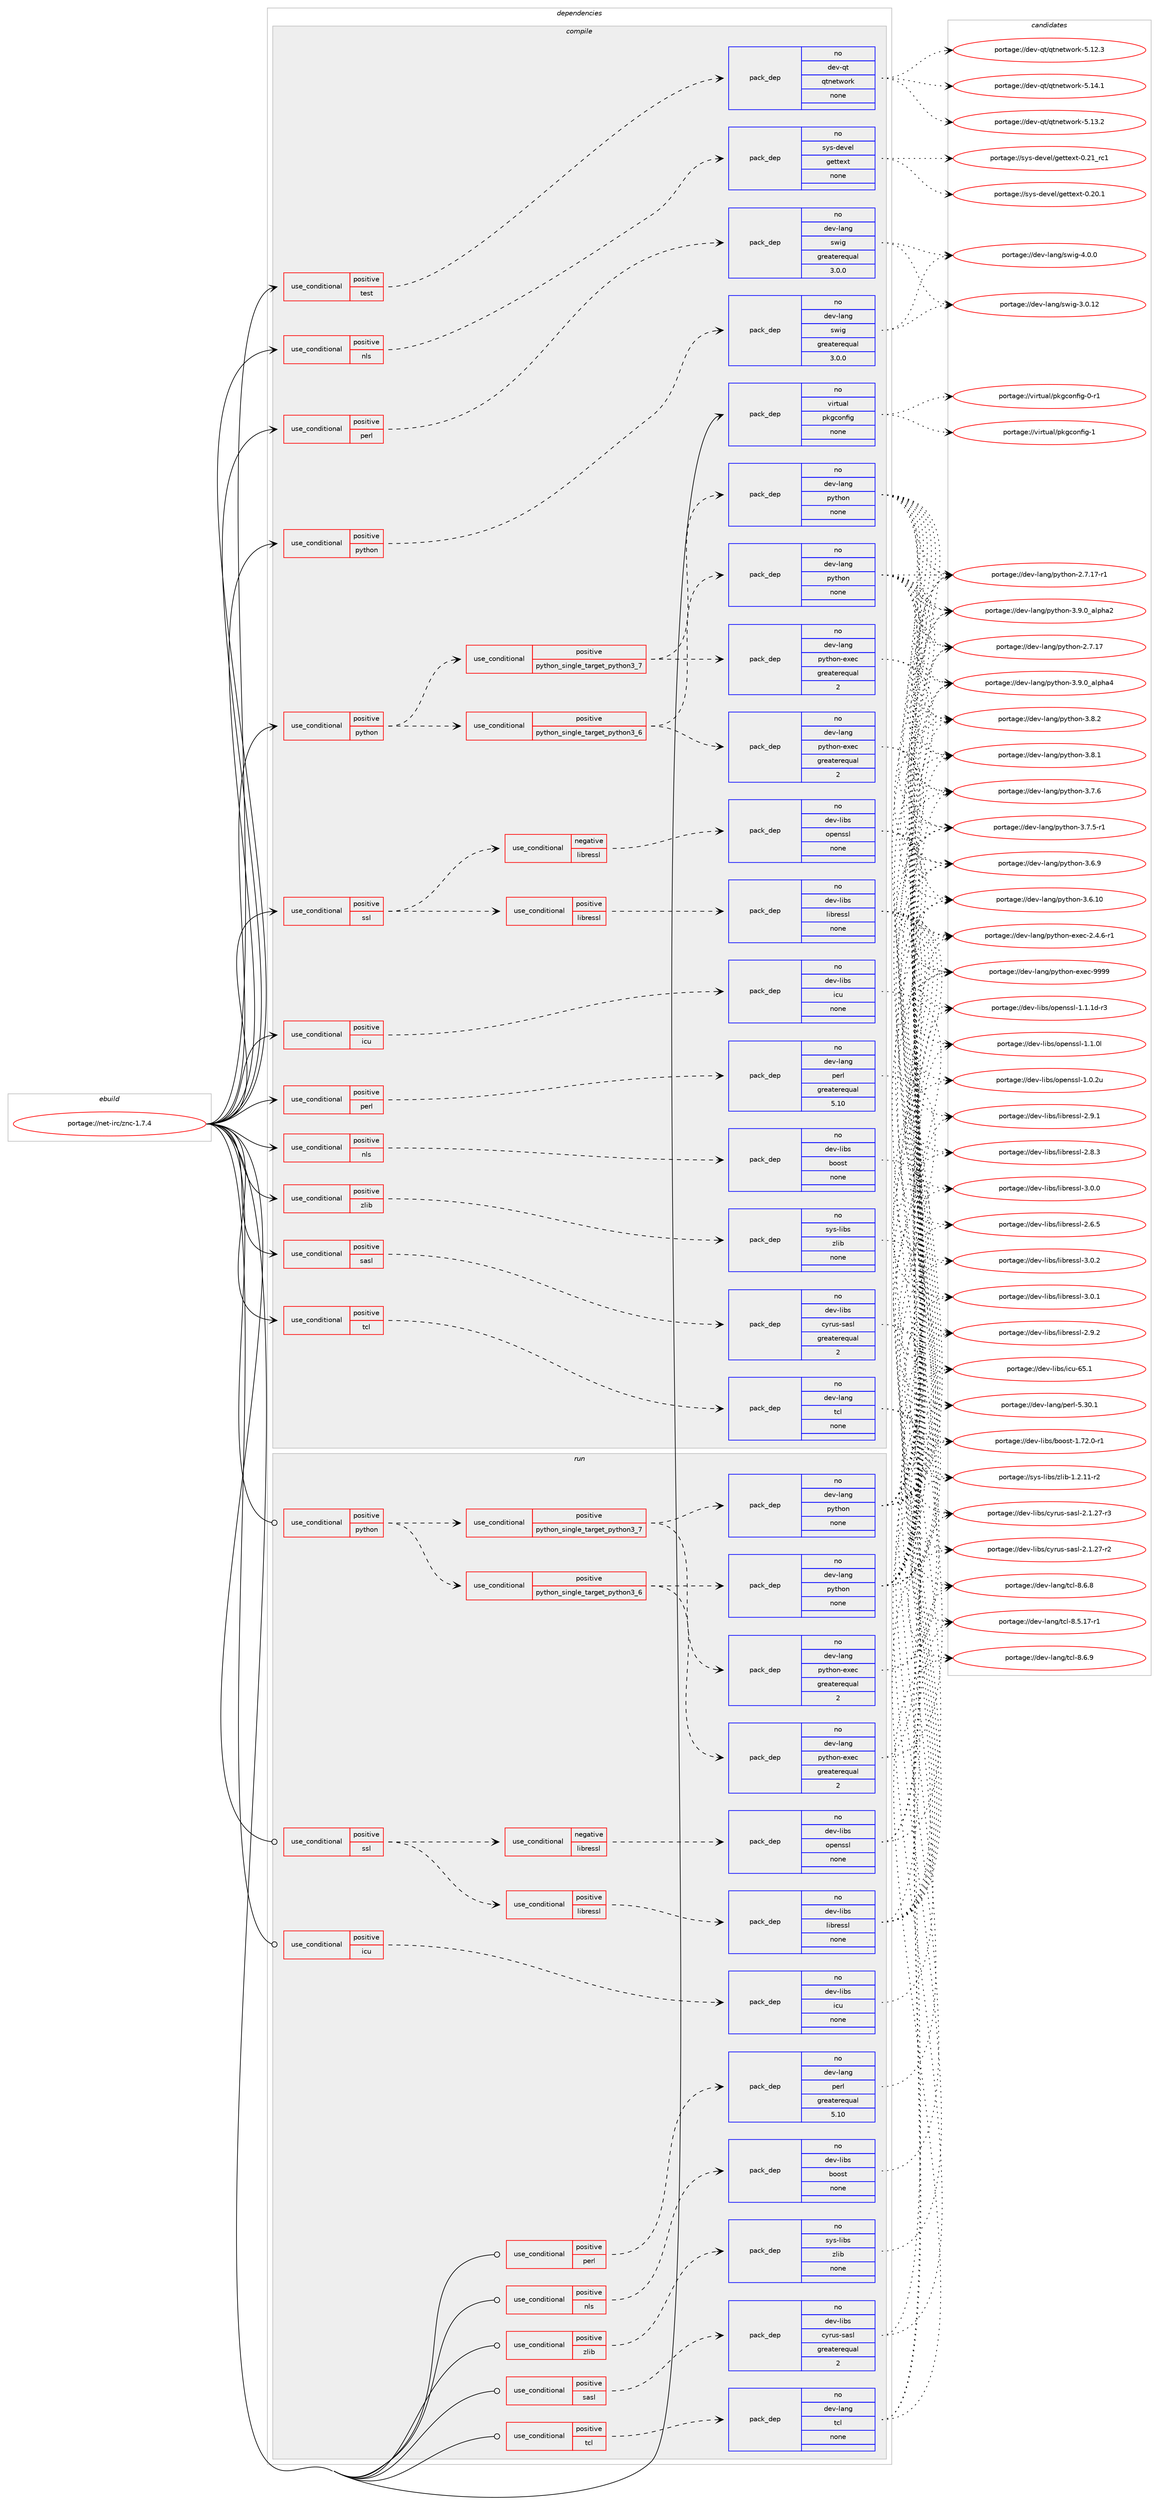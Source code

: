 digraph prolog {

# *************
# Graph options
# *************

newrank=true;
concentrate=true;
compound=true;
graph [rankdir=LR,fontname=Helvetica,fontsize=10,ranksep=1.5];#, ranksep=2.5, nodesep=0.2];
edge  [arrowhead=vee];
node  [fontname=Helvetica,fontsize=10];

# **********
# The ebuild
# **********

subgraph cluster_leftcol {
color=gray;
rank=same;
label=<<i>ebuild</i>>;
id [label="portage://net-irc/znc-1.7.4", color=red, width=4, href="../net-irc/znc-1.7.4.svg"];
}

# ****************
# The dependencies
# ****************

subgraph cluster_midcol {
color=gray;
label=<<i>dependencies</i>>;
subgraph cluster_compile {
fillcolor="#eeeeee";
style=filled;
label=<<i>compile</i>>;
subgraph cond19861 {
dependency90141 [label=<<TABLE BORDER="0" CELLBORDER="1" CELLSPACING="0" CELLPADDING="4"><TR><TD ROWSPAN="3" CELLPADDING="10">use_conditional</TD></TR><TR><TD>positive</TD></TR><TR><TD>icu</TD></TR></TABLE>>, shape=none, color=red];
subgraph pack68601 {
dependency90142 [label=<<TABLE BORDER="0" CELLBORDER="1" CELLSPACING="0" CELLPADDING="4" WIDTH="220"><TR><TD ROWSPAN="6" CELLPADDING="30">pack_dep</TD></TR><TR><TD WIDTH="110">no</TD></TR><TR><TD>dev-libs</TD></TR><TR><TD>icu</TD></TR><TR><TD>none</TD></TR><TR><TD></TD></TR></TABLE>>, shape=none, color=blue];
}
dependency90141:e -> dependency90142:w [weight=20,style="dashed",arrowhead="vee"];
}
id:e -> dependency90141:w [weight=20,style="solid",arrowhead="vee"];
subgraph cond19862 {
dependency90143 [label=<<TABLE BORDER="0" CELLBORDER="1" CELLSPACING="0" CELLPADDING="4"><TR><TD ROWSPAN="3" CELLPADDING="10">use_conditional</TD></TR><TR><TD>positive</TD></TR><TR><TD>nls</TD></TR></TABLE>>, shape=none, color=red];
subgraph pack68602 {
dependency90144 [label=<<TABLE BORDER="0" CELLBORDER="1" CELLSPACING="0" CELLPADDING="4" WIDTH="220"><TR><TD ROWSPAN="6" CELLPADDING="30">pack_dep</TD></TR><TR><TD WIDTH="110">no</TD></TR><TR><TD>dev-libs</TD></TR><TR><TD>boost</TD></TR><TR><TD>none</TD></TR><TR><TD></TD></TR></TABLE>>, shape=none, color=blue];
}
dependency90143:e -> dependency90144:w [weight=20,style="dashed",arrowhead="vee"];
}
id:e -> dependency90143:w [weight=20,style="solid",arrowhead="vee"];
subgraph cond19863 {
dependency90145 [label=<<TABLE BORDER="0" CELLBORDER="1" CELLSPACING="0" CELLPADDING="4"><TR><TD ROWSPAN="3" CELLPADDING="10">use_conditional</TD></TR><TR><TD>positive</TD></TR><TR><TD>nls</TD></TR></TABLE>>, shape=none, color=red];
subgraph pack68603 {
dependency90146 [label=<<TABLE BORDER="0" CELLBORDER="1" CELLSPACING="0" CELLPADDING="4" WIDTH="220"><TR><TD ROWSPAN="6" CELLPADDING="30">pack_dep</TD></TR><TR><TD WIDTH="110">no</TD></TR><TR><TD>sys-devel</TD></TR><TR><TD>gettext</TD></TR><TR><TD>none</TD></TR><TR><TD></TD></TR></TABLE>>, shape=none, color=blue];
}
dependency90145:e -> dependency90146:w [weight=20,style="dashed",arrowhead="vee"];
}
id:e -> dependency90145:w [weight=20,style="solid",arrowhead="vee"];
subgraph cond19864 {
dependency90147 [label=<<TABLE BORDER="0" CELLBORDER="1" CELLSPACING="0" CELLPADDING="4"><TR><TD ROWSPAN="3" CELLPADDING="10">use_conditional</TD></TR><TR><TD>positive</TD></TR><TR><TD>perl</TD></TR></TABLE>>, shape=none, color=red];
subgraph pack68604 {
dependency90148 [label=<<TABLE BORDER="0" CELLBORDER="1" CELLSPACING="0" CELLPADDING="4" WIDTH="220"><TR><TD ROWSPAN="6" CELLPADDING="30">pack_dep</TD></TR><TR><TD WIDTH="110">no</TD></TR><TR><TD>dev-lang</TD></TR><TR><TD>perl</TD></TR><TR><TD>greaterequal</TD></TR><TR><TD>5.10</TD></TR></TABLE>>, shape=none, color=blue];
}
dependency90147:e -> dependency90148:w [weight=20,style="dashed",arrowhead="vee"];
}
id:e -> dependency90147:w [weight=20,style="solid",arrowhead="vee"];
subgraph cond19865 {
dependency90149 [label=<<TABLE BORDER="0" CELLBORDER="1" CELLSPACING="0" CELLPADDING="4"><TR><TD ROWSPAN="3" CELLPADDING="10">use_conditional</TD></TR><TR><TD>positive</TD></TR><TR><TD>perl</TD></TR></TABLE>>, shape=none, color=red];
subgraph pack68605 {
dependency90150 [label=<<TABLE BORDER="0" CELLBORDER="1" CELLSPACING="0" CELLPADDING="4" WIDTH="220"><TR><TD ROWSPAN="6" CELLPADDING="30">pack_dep</TD></TR><TR><TD WIDTH="110">no</TD></TR><TR><TD>dev-lang</TD></TR><TR><TD>swig</TD></TR><TR><TD>greaterequal</TD></TR><TR><TD>3.0.0</TD></TR></TABLE>>, shape=none, color=blue];
}
dependency90149:e -> dependency90150:w [weight=20,style="dashed",arrowhead="vee"];
}
id:e -> dependency90149:w [weight=20,style="solid",arrowhead="vee"];
subgraph cond19866 {
dependency90151 [label=<<TABLE BORDER="0" CELLBORDER="1" CELLSPACING="0" CELLPADDING="4"><TR><TD ROWSPAN="3" CELLPADDING="10">use_conditional</TD></TR><TR><TD>positive</TD></TR><TR><TD>python</TD></TR></TABLE>>, shape=none, color=red];
subgraph cond19867 {
dependency90152 [label=<<TABLE BORDER="0" CELLBORDER="1" CELLSPACING="0" CELLPADDING="4"><TR><TD ROWSPAN="3" CELLPADDING="10">use_conditional</TD></TR><TR><TD>positive</TD></TR><TR><TD>python_single_target_python3_6</TD></TR></TABLE>>, shape=none, color=red];
subgraph pack68606 {
dependency90153 [label=<<TABLE BORDER="0" CELLBORDER="1" CELLSPACING="0" CELLPADDING="4" WIDTH="220"><TR><TD ROWSPAN="6" CELLPADDING="30">pack_dep</TD></TR><TR><TD WIDTH="110">no</TD></TR><TR><TD>dev-lang</TD></TR><TR><TD>python</TD></TR><TR><TD>none</TD></TR><TR><TD></TD></TR></TABLE>>, shape=none, color=blue];
}
dependency90152:e -> dependency90153:w [weight=20,style="dashed",arrowhead="vee"];
subgraph pack68607 {
dependency90154 [label=<<TABLE BORDER="0" CELLBORDER="1" CELLSPACING="0" CELLPADDING="4" WIDTH="220"><TR><TD ROWSPAN="6" CELLPADDING="30">pack_dep</TD></TR><TR><TD WIDTH="110">no</TD></TR><TR><TD>dev-lang</TD></TR><TR><TD>python-exec</TD></TR><TR><TD>greaterequal</TD></TR><TR><TD>2</TD></TR></TABLE>>, shape=none, color=blue];
}
dependency90152:e -> dependency90154:w [weight=20,style="dashed",arrowhead="vee"];
}
dependency90151:e -> dependency90152:w [weight=20,style="dashed",arrowhead="vee"];
subgraph cond19868 {
dependency90155 [label=<<TABLE BORDER="0" CELLBORDER="1" CELLSPACING="0" CELLPADDING="4"><TR><TD ROWSPAN="3" CELLPADDING="10">use_conditional</TD></TR><TR><TD>positive</TD></TR><TR><TD>python_single_target_python3_7</TD></TR></TABLE>>, shape=none, color=red];
subgraph pack68608 {
dependency90156 [label=<<TABLE BORDER="0" CELLBORDER="1" CELLSPACING="0" CELLPADDING="4" WIDTH="220"><TR><TD ROWSPAN="6" CELLPADDING="30">pack_dep</TD></TR><TR><TD WIDTH="110">no</TD></TR><TR><TD>dev-lang</TD></TR><TR><TD>python</TD></TR><TR><TD>none</TD></TR><TR><TD></TD></TR></TABLE>>, shape=none, color=blue];
}
dependency90155:e -> dependency90156:w [weight=20,style="dashed",arrowhead="vee"];
subgraph pack68609 {
dependency90157 [label=<<TABLE BORDER="0" CELLBORDER="1" CELLSPACING="0" CELLPADDING="4" WIDTH="220"><TR><TD ROWSPAN="6" CELLPADDING="30">pack_dep</TD></TR><TR><TD WIDTH="110">no</TD></TR><TR><TD>dev-lang</TD></TR><TR><TD>python-exec</TD></TR><TR><TD>greaterequal</TD></TR><TR><TD>2</TD></TR></TABLE>>, shape=none, color=blue];
}
dependency90155:e -> dependency90157:w [weight=20,style="dashed",arrowhead="vee"];
}
dependency90151:e -> dependency90155:w [weight=20,style="dashed",arrowhead="vee"];
}
id:e -> dependency90151:w [weight=20,style="solid",arrowhead="vee"];
subgraph cond19869 {
dependency90158 [label=<<TABLE BORDER="0" CELLBORDER="1" CELLSPACING="0" CELLPADDING="4"><TR><TD ROWSPAN="3" CELLPADDING="10">use_conditional</TD></TR><TR><TD>positive</TD></TR><TR><TD>python</TD></TR></TABLE>>, shape=none, color=red];
subgraph pack68610 {
dependency90159 [label=<<TABLE BORDER="0" CELLBORDER="1" CELLSPACING="0" CELLPADDING="4" WIDTH="220"><TR><TD ROWSPAN="6" CELLPADDING="30">pack_dep</TD></TR><TR><TD WIDTH="110">no</TD></TR><TR><TD>dev-lang</TD></TR><TR><TD>swig</TD></TR><TR><TD>greaterequal</TD></TR><TR><TD>3.0.0</TD></TR></TABLE>>, shape=none, color=blue];
}
dependency90158:e -> dependency90159:w [weight=20,style="dashed",arrowhead="vee"];
}
id:e -> dependency90158:w [weight=20,style="solid",arrowhead="vee"];
subgraph cond19870 {
dependency90160 [label=<<TABLE BORDER="0" CELLBORDER="1" CELLSPACING="0" CELLPADDING="4"><TR><TD ROWSPAN="3" CELLPADDING="10">use_conditional</TD></TR><TR><TD>positive</TD></TR><TR><TD>sasl</TD></TR></TABLE>>, shape=none, color=red];
subgraph pack68611 {
dependency90161 [label=<<TABLE BORDER="0" CELLBORDER="1" CELLSPACING="0" CELLPADDING="4" WIDTH="220"><TR><TD ROWSPAN="6" CELLPADDING="30">pack_dep</TD></TR><TR><TD WIDTH="110">no</TD></TR><TR><TD>dev-libs</TD></TR><TR><TD>cyrus-sasl</TD></TR><TR><TD>greaterequal</TD></TR><TR><TD>2</TD></TR></TABLE>>, shape=none, color=blue];
}
dependency90160:e -> dependency90161:w [weight=20,style="dashed",arrowhead="vee"];
}
id:e -> dependency90160:w [weight=20,style="solid",arrowhead="vee"];
subgraph cond19871 {
dependency90162 [label=<<TABLE BORDER="0" CELLBORDER="1" CELLSPACING="0" CELLPADDING="4"><TR><TD ROWSPAN="3" CELLPADDING="10">use_conditional</TD></TR><TR><TD>positive</TD></TR><TR><TD>ssl</TD></TR></TABLE>>, shape=none, color=red];
subgraph cond19872 {
dependency90163 [label=<<TABLE BORDER="0" CELLBORDER="1" CELLSPACING="0" CELLPADDING="4"><TR><TD ROWSPAN="3" CELLPADDING="10">use_conditional</TD></TR><TR><TD>negative</TD></TR><TR><TD>libressl</TD></TR></TABLE>>, shape=none, color=red];
subgraph pack68612 {
dependency90164 [label=<<TABLE BORDER="0" CELLBORDER="1" CELLSPACING="0" CELLPADDING="4" WIDTH="220"><TR><TD ROWSPAN="6" CELLPADDING="30">pack_dep</TD></TR><TR><TD WIDTH="110">no</TD></TR><TR><TD>dev-libs</TD></TR><TR><TD>openssl</TD></TR><TR><TD>none</TD></TR><TR><TD></TD></TR></TABLE>>, shape=none, color=blue];
}
dependency90163:e -> dependency90164:w [weight=20,style="dashed",arrowhead="vee"];
}
dependency90162:e -> dependency90163:w [weight=20,style="dashed",arrowhead="vee"];
subgraph cond19873 {
dependency90165 [label=<<TABLE BORDER="0" CELLBORDER="1" CELLSPACING="0" CELLPADDING="4"><TR><TD ROWSPAN="3" CELLPADDING="10">use_conditional</TD></TR><TR><TD>positive</TD></TR><TR><TD>libressl</TD></TR></TABLE>>, shape=none, color=red];
subgraph pack68613 {
dependency90166 [label=<<TABLE BORDER="0" CELLBORDER="1" CELLSPACING="0" CELLPADDING="4" WIDTH="220"><TR><TD ROWSPAN="6" CELLPADDING="30">pack_dep</TD></TR><TR><TD WIDTH="110">no</TD></TR><TR><TD>dev-libs</TD></TR><TR><TD>libressl</TD></TR><TR><TD>none</TD></TR><TR><TD></TD></TR></TABLE>>, shape=none, color=blue];
}
dependency90165:e -> dependency90166:w [weight=20,style="dashed",arrowhead="vee"];
}
dependency90162:e -> dependency90165:w [weight=20,style="dashed",arrowhead="vee"];
}
id:e -> dependency90162:w [weight=20,style="solid",arrowhead="vee"];
subgraph cond19874 {
dependency90167 [label=<<TABLE BORDER="0" CELLBORDER="1" CELLSPACING="0" CELLPADDING="4"><TR><TD ROWSPAN="3" CELLPADDING="10">use_conditional</TD></TR><TR><TD>positive</TD></TR><TR><TD>tcl</TD></TR></TABLE>>, shape=none, color=red];
subgraph pack68614 {
dependency90168 [label=<<TABLE BORDER="0" CELLBORDER="1" CELLSPACING="0" CELLPADDING="4" WIDTH="220"><TR><TD ROWSPAN="6" CELLPADDING="30">pack_dep</TD></TR><TR><TD WIDTH="110">no</TD></TR><TR><TD>dev-lang</TD></TR><TR><TD>tcl</TD></TR><TR><TD>none</TD></TR><TR><TD></TD></TR></TABLE>>, shape=none, color=blue];
}
dependency90167:e -> dependency90168:w [weight=20,style="dashed",arrowhead="vee"];
}
id:e -> dependency90167:w [weight=20,style="solid",arrowhead="vee"];
subgraph cond19875 {
dependency90169 [label=<<TABLE BORDER="0" CELLBORDER="1" CELLSPACING="0" CELLPADDING="4"><TR><TD ROWSPAN="3" CELLPADDING="10">use_conditional</TD></TR><TR><TD>positive</TD></TR><TR><TD>test</TD></TR></TABLE>>, shape=none, color=red];
subgraph pack68615 {
dependency90170 [label=<<TABLE BORDER="0" CELLBORDER="1" CELLSPACING="0" CELLPADDING="4" WIDTH="220"><TR><TD ROWSPAN="6" CELLPADDING="30">pack_dep</TD></TR><TR><TD WIDTH="110">no</TD></TR><TR><TD>dev-qt</TD></TR><TR><TD>qtnetwork</TD></TR><TR><TD>none</TD></TR><TR><TD></TD></TR></TABLE>>, shape=none, color=blue];
}
dependency90169:e -> dependency90170:w [weight=20,style="dashed",arrowhead="vee"];
}
id:e -> dependency90169:w [weight=20,style="solid",arrowhead="vee"];
subgraph cond19876 {
dependency90171 [label=<<TABLE BORDER="0" CELLBORDER="1" CELLSPACING="0" CELLPADDING="4"><TR><TD ROWSPAN="3" CELLPADDING="10">use_conditional</TD></TR><TR><TD>positive</TD></TR><TR><TD>zlib</TD></TR></TABLE>>, shape=none, color=red];
subgraph pack68616 {
dependency90172 [label=<<TABLE BORDER="0" CELLBORDER="1" CELLSPACING="0" CELLPADDING="4" WIDTH="220"><TR><TD ROWSPAN="6" CELLPADDING="30">pack_dep</TD></TR><TR><TD WIDTH="110">no</TD></TR><TR><TD>sys-libs</TD></TR><TR><TD>zlib</TD></TR><TR><TD>none</TD></TR><TR><TD></TD></TR></TABLE>>, shape=none, color=blue];
}
dependency90171:e -> dependency90172:w [weight=20,style="dashed",arrowhead="vee"];
}
id:e -> dependency90171:w [weight=20,style="solid",arrowhead="vee"];
subgraph pack68617 {
dependency90173 [label=<<TABLE BORDER="0" CELLBORDER="1" CELLSPACING="0" CELLPADDING="4" WIDTH="220"><TR><TD ROWSPAN="6" CELLPADDING="30">pack_dep</TD></TR><TR><TD WIDTH="110">no</TD></TR><TR><TD>virtual</TD></TR><TR><TD>pkgconfig</TD></TR><TR><TD>none</TD></TR><TR><TD></TD></TR></TABLE>>, shape=none, color=blue];
}
id:e -> dependency90173:w [weight=20,style="solid",arrowhead="vee"];
}
subgraph cluster_compileandrun {
fillcolor="#eeeeee";
style=filled;
label=<<i>compile and run</i>>;
}
subgraph cluster_run {
fillcolor="#eeeeee";
style=filled;
label=<<i>run</i>>;
subgraph cond19877 {
dependency90174 [label=<<TABLE BORDER="0" CELLBORDER="1" CELLSPACING="0" CELLPADDING="4"><TR><TD ROWSPAN="3" CELLPADDING="10">use_conditional</TD></TR><TR><TD>positive</TD></TR><TR><TD>icu</TD></TR></TABLE>>, shape=none, color=red];
subgraph pack68618 {
dependency90175 [label=<<TABLE BORDER="0" CELLBORDER="1" CELLSPACING="0" CELLPADDING="4" WIDTH="220"><TR><TD ROWSPAN="6" CELLPADDING="30">pack_dep</TD></TR><TR><TD WIDTH="110">no</TD></TR><TR><TD>dev-libs</TD></TR><TR><TD>icu</TD></TR><TR><TD>none</TD></TR><TR><TD></TD></TR></TABLE>>, shape=none, color=blue];
}
dependency90174:e -> dependency90175:w [weight=20,style="dashed",arrowhead="vee"];
}
id:e -> dependency90174:w [weight=20,style="solid",arrowhead="odot"];
subgraph cond19878 {
dependency90176 [label=<<TABLE BORDER="0" CELLBORDER="1" CELLSPACING="0" CELLPADDING="4"><TR><TD ROWSPAN="3" CELLPADDING="10">use_conditional</TD></TR><TR><TD>positive</TD></TR><TR><TD>nls</TD></TR></TABLE>>, shape=none, color=red];
subgraph pack68619 {
dependency90177 [label=<<TABLE BORDER="0" CELLBORDER="1" CELLSPACING="0" CELLPADDING="4" WIDTH="220"><TR><TD ROWSPAN="6" CELLPADDING="30">pack_dep</TD></TR><TR><TD WIDTH="110">no</TD></TR><TR><TD>dev-libs</TD></TR><TR><TD>boost</TD></TR><TR><TD>none</TD></TR><TR><TD></TD></TR></TABLE>>, shape=none, color=blue];
}
dependency90176:e -> dependency90177:w [weight=20,style="dashed",arrowhead="vee"];
}
id:e -> dependency90176:w [weight=20,style="solid",arrowhead="odot"];
subgraph cond19879 {
dependency90178 [label=<<TABLE BORDER="0" CELLBORDER="1" CELLSPACING="0" CELLPADDING="4"><TR><TD ROWSPAN="3" CELLPADDING="10">use_conditional</TD></TR><TR><TD>positive</TD></TR><TR><TD>perl</TD></TR></TABLE>>, shape=none, color=red];
subgraph pack68620 {
dependency90179 [label=<<TABLE BORDER="0" CELLBORDER="1" CELLSPACING="0" CELLPADDING="4" WIDTH="220"><TR><TD ROWSPAN="6" CELLPADDING="30">pack_dep</TD></TR><TR><TD WIDTH="110">no</TD></TR><TR><TD>dev-lang</TD></TR><TR><TD>perl</TD></TR><TR><TD>greaterequal</TD></TR><TR><TD>5.10</TD></TR></TABLE>>, shape=none, color=blue];
}
dependency90178:e -> dependency90179:w [weight=20,style="dashed",arrowhead="vee"];
}
id:e -> dependency90178:w [weight=20,style="solid",arrowhead="odot"];
subgraph cond19880 {
dependency90180 [label=<<TABLE BORDER="0" CELLBORDER="1" CELLSPACING="0" CELLPADDING="4"><TR><TD ROWSPAN="3" CELLPADDING="10">use_conditional</TD></TR><TR><TD>positive</TD></TR><TR><TD>python</TD></TR></TABLE>>, shape=none, color=red];
subgraph cond19881 {
dependency90181 [label=<<TABLE BORDER="0" CELLBORDER="1" CELLSPACING="0" CELLPADDING="4"><TR><TD ROWSPAN="3" CELLPADDING="10">use_conditional</TD></TR><TR><TD>positive</TD></TR><TR><TD>python_single_target_python3_6</TD></TR></TABLE>>, shape=none, color=red];
subgraph pack68621 {
dependency90182 [label=<<TABLE BORDER="0" CELLBORDER="1" CELLSPACING="0" CELLPADDING="4" WIDTH="220"><TR><TD ROWSPAN="6" CELLPADDING="30">pack_dep</TD></TR><TR><TD WIDTH="110">no</TD></TR><TR><TD>dev-lang</TD></TR><TR><TD>python</TD></TR><TR><TD>none</TD></TR><TR><TD></TD></TR></TABLE>>, shape=none, color=blue];
}
dependency90181:e -> dependency90182:w [weight=20,style="dashed",arrowhead="vee"];
subgraph pack68622 {
dependency90183 [label=<<TABLE BORDER="0" CELLBORDER="1" CELLSPACING="0" CELLPADDING="4" WIDTH="220"><TR><TD ROWSPAN="6" CELLPADDING="30">pack_dep</TD></TR><TR><TD WIDTH="110">no</TD></TR><TR><TD>dev-lang</TD></TR><TR><TD>python-exec</TD></TR><TR><TD>greaterequal</TD></TR><TR><TD>2</TD></TR></TABLE>>, shape=none, color=blue];
}
dependency90181:e -> dependency90183:w [weight=20,style="dashed",arrowhead="vee"];
}
dependency90180:e -> dependency90181:w [weight=20,style="dashed",arrowhead="vee"];
subgraph cond19882 {
dependency90184 [label=<<TABLE BORDER="0" CELLBORDER="1" CELLSPACING="0" CELLPADDING="4"><TR><TD ROWSPAN="3" CELLPADDING="10">use_conditional</TD></TR><TR><TD>positive</TD></TR><TR><TD>python_single_target_python3_7</TD></TR></TABLE>>, shape=none, color=red];
subgraph pack68623 {
dependency90185 [label=<<TABLE BORDER="0" CELLBORDER="1" CELLSPACING="0" CELLPADDING="4" WIDTH="220"><TR><TD ROWSPAN="6" CELLPADDING="30">pack_dep</TD></TR><TR><TD WIDTH="110">no</TD></TR><TR><TD>dev-lang</TD></TR><TR><TD>python</TD></TR><TR><TD>none</TD></TR><TR><TD></TD></TR></TABLE>>, shape=none, color=blue];
}
dependency90184:e -> dependency90185:w [weight=20,style="dashed",arrowhead="vee"];
subgraph pack68624 {
dependency90186 [label=<<TABLE BORDER="0" CELLBORDER="1" CELLSPACING="0" CELLPADDING="4" WIDTH="220"><TR><TD ROWSPAN="6" CELLPADDING="30">pack_dep</TD></TR><TR><TD WIDTH="110">no</TD></TR><TR><TD>dev-lang</TD></TR><TR><TD>python-exec</TD></TR><TR><TD>greaterequal</TD></TR><TR><TD>2</TD></TR></TABLE>>, shape=none, color=blue];
}
dependency90184:e -> dependency90186:w [weight=20,style="dashed",arrowhead="vee"];
}
dependency90180:e -> dependency90184:w [weight=20,style="dashed",arrowhead="vee"];
}
id:e -> dependency90180:w [weight=20,style="solid",arrowhead="odot"];
subgraph cond19883 {
dependency90187 [label=<<TABLE BORDER="0" CELLBORDER="1" CELLSPACING="0" CELLPADDING="4"><TR><TD ROWSPAN="3" CELLPADDING="10">use_conditional</TD></TR><TR><TD>positive</TD></TR><TR><TD>sasl</TD></TR></TABLE>>, shape=none, color=red];
subgraph pack68625 {
dependency90188 [label=<<TABLE BORDER="0" CELLBORDER="1" CELLSPACING="0" CELLPADDING="4" WIDTH="220"><TR><TD ROWSPAN="6" CELLPADDING="30">pack_dep</TD></TR><TR><TD WIDTH="110">no</TD></TR><TR><TD>dev-libs</TD></TR><TR><TD>cyrus-sasl</TD></TR><TR><TD>greaterequal</TD></TR><TR><TD>2</TD></TR></TABLE>>, shape=none, color=blue];
}
dependency90187:e -> dependency90188:w [weight=20,style="dashed",arrowhead="vee"];
}
id:e -> dependency90187:w [weight=20,style="solid",arrowhead="odot"];
subgraph cond19884 {
dependency90189 [label=<<TABLE BORDER="0" CELLBORDER="1" CELLSPACING="0" CELLPADDING="4"><TR><TD ROWSPAN="3" CELLPADDING="10">use_conditional</TD></TR><TR><TD>positive</TD></TR><TR><TD>ssl</TD></TR></TABLE>>, shape=none, color=red];
subgraph cond19885 {
dependency90190 [label=<<TABLE BORDER="0" CELLBORDER="1" CELLSPACING="0" CELLPADDING="4"><TR><TD ROWSPAN="3" CELLPADDING="10">use_conditional</TD></TR><TR><TD>negative</TD></TR><TR><TD>libressl</TD></TR></TABLE>>, shape=none, color=red];
subgraph pack68626 {
dependency90191 [label=<<TABLE BORDER="0" CELLBORDER="1" CELLSPACING="0" CELLPADDING="4" WIDTH="220"><TR><TD ROWSPAN="6" CELLPADDING="30">pack_dep</TD></TR><TR><TD WIDTH="110">no</TD></TR><TR><TD>dev-libs</TD></TR><TR><TD>openssl</TD></TR><TR><TD>none</TD></TR><TR><TD></TD></TR></TABLE>>, shape=none, color=blue];
}
dependency90190:e -> dependency90191:w [weight=20,style="dashed",arrowhead="vee"];
}
dependency90189:e -> dependency90190:w [weight=20,style="dashed",arrowhead="vee"];
subgraph cond19886 {
dependency90192 [label=<<TABLE BORDER="0" CELLBORDER="1" CELLSPACING="0" CELLPADDING="4"><TR><TD ROWSPAN="3" CELLPADDING="10">use_conditional</TD></TR><TR><TD>positive</TD></TR><TR><TD>libressl</TD></TR></TABLE>>, shape=none, color=red];
subgraph pack68627 {
dependency90193 [label=<<TABLE BORDER="0" CELLBORDER="1" CELLSPACING="0" CELLPADDING="4" WIDTH="220"><TR><TD ROWSPAN="6" CELLPADDING="30">pack_dep</TD></TR><TR><TD WIDTH="110">no</TD></TR><TR><TD>dev-libs</TD></TR><TR><TD>libressl</TD></TR><TR><TD>none</TD></TR><TR><TD></TD></TR></TABLE>>, shape=none, color=blue];
}
dependency90192:e -> dependency90193:w [weight=20,style="dashed",arrowhead="vee"];
}
dependency90189:e -> dependency90192:w [weight=20,style="dashed",arrowhead="vee"];
}
id:e -> dependency90189:w [weight=20,style="solid",arrowhead="odot"];
subgraph cond19887 {
dependency90194 [label=<<TABLE BORDER="0" CELLBORDER="1" CELLSPACING="0" CELLPADDING="4"><TR><TD ROWSPAN="3" CELLPADDING="10">use_conditional</TD></TR><TR><TD>positive</TD></TR><TR><TD>tcl</TD></TR></TABLE>>, shape=none, color=red];
subgraph pack68628 {
dependency90195 [label=<<TABLE BORDER="0" CELLBORDER="1" CELLSPACING="0" CELLPADDING="4" WIDTH="220"><TR><TD ROWSPAN="6" CELLPADDING="30">pack_dep</TD></TR><TR><TD WIDTH="110">no</TD></TR><TR><TD>dev-lang</TD></TR><TR><TD>tcl</TD></TR><TR><TD>none</TD></TR><TR><TD></TD></TR></TABLE>>, shape=none, color=blue];
}
dependency90194:e -> dependency90195:w [weight=20,style="dashed",arrowhead="vee"];
}
id:e -> dependency90194:w [weight=20,style="solid",arrowhead="odot"];
subgraph cond19888 {
dependency90196 [label=<<TABLE BORDER="0" CELLBORDER="1" CELLSPACING="0" CELLPADDING="4"><TR><TD ROWSPAN="3" CELLPADDING="10">use_conditional</TD></TR><TR><TD>positive</TD></TR><TR><TD>zlib</TD></TR></TABLE>>, shape=none, color=red];
subgraph pack68629 {
dependency90197 [label=<<TABLE BORDER="0" CELLBORDER="1" CELLSPACING="0" CELLPADDING="4" WIDTH="220"><TR><TD ROWSPAN="6" CELLPADDING="30">pack_dep</TD></TR><TR><TD WIDTH="110">no</TD></TR><TR><TD>sys-libs</TD></TR><TR><TD>zlib</TD></TR><TR><TD>none</TD></TR><TR><TD></TD></TR></TABLE>>, shape=none, color=blue];
}
dependency90196:e -> dependency90197:w [weight=20,style="dashed",arrowhead="vee"];
}
id:e -> dependency90196:w [weight=20,style="solid",arrowhead="odot"];
}
}

# **************
# The candidates
# **************

subgraph cluster_choices {
rank=same;
color=gray;
label=<<i>candidates</i>>;

subgraph choice68601 {
color=black;
nodesep=1;
choice100101118451081059811547105991174554534649 [label="portage://dev-libs/icu-65.1", color=red, width=4,href="../dev-libs/icu-65.1.svg"];
dependency90142:e -> choice100101118451081059811547105991174554534649:w [style=dotted,weight="100"];
}
subgraph choice68602 {
color=black;
nodesep=1;
choice10010111845108105981154798111111115116454946555046484511449 [label="portage://dev-libs/boost-1.72.0-r1", color=red, width=4,href="../dev-libs/boost-1.72.0-r1.svg"];
dependency90144:e -> choice10010111845108105981154798111111115116454946555046484511449:w [style=dotted,weight="100"];
}
subgraph choice68603 {
color=black;
nodesep=1;
choice11512111545100101118101108471031011161161011201164548465049951149949 [label="portage://sys-devel/gettext-0.21_rc1", color=red, width=4,href="../sys-devel/gettext-0.21_rc1.svg"];
choice115121115451001011181011084710310111611610112011645484650484649 [label="portage://sys-devel/gettext-0.20.1", color=red, width=4,href="../sys-devel/gettext-0.20.1.svg"];
dependency90146:e -> choice11512111545100101118101108471031011161161011201164548465049951149949:w [style=dotted,weight="100"];
dependency90146:e -> choice115121115451001011181011084710310111611610112011645484650484649:w [style=dotted,weight="100"];
}
subgraph choice68604 {
color=black;
nodesep=1;
choice10010111845108971101034711210111410845534651484649 [label="portage://dev-lang/perl-5.30.1", color=red, width=4,href="../dev-lang/perl-5.30.1.svg"];
dependency90148:e -> choice10010111845108971101034711210111410845534651484649:w [style=dotted,weight="100"];
}
subgraph choice68605 {
color=black;
nodesep=1;
choice100101118451089711010347115119105103455246484648 [label="portage://dev-lang/swig-4.0.0", color=red, width=4,href="../dev-lang/swig-4.0.0.svg"];
choice10010111845108971101034711511910510345514648464950 [label="portage://dev-lang/swig-3.0.12", color=red, width=4,href="../dev-lang/swig-3.0.12.svg"];
dependency90150:e -> choice100101118451089711010347115119105103455246484648:w [style=dotted,weight="100"];
dependency90150:e -> choice10010111845108971101034711511910510345514648464950:w [style=dotted,weight="100"];
}
subgraph choice68606 {
color=black;
nodesep=1;
choice10010111845108971101034711212111610411111045514657464895971081121049752 [label="portage://dev-lang/python-3.9.0_alpha4", color=red, width=4,href="../dev-lang/python-3.9.0_alpha4.svg"];
choice10010111845108971101034711212111610411111045514657464895971081121049750 [label="portage://dev-lang/python-3.9.0_alpha2", color=red, width=4,href="../dev-lang/python-3.9.0_alpha2.svg"];
choice100101118451089711010347112121116104111110455146564650 [label="portage://dev-lang/python-3.8.2", color=red, width=4,href="../dev-lang/python-3.8.2.svg"];
choice100101118451089711010347112121116104111110455146564649 [label="portage://dev-lang/python-3.8.1", color=red, width=4,href="../dev-lang/python-3.8.1.svg"];
choice100101118451089711010347112121116104111110455146554654 [label="portage://dev-lang/python-3.7.6", color=red, width=4,href="../dev-lang/python-3.7.6.svg"];
choice1001011184510897110103471121211161041111104551465546534511449 [label="portage://dev-lang/python-3.7.5-r1", color=red, width=4,href="../dev-lang/python-3.7.5-r1.svg"];
choice100101118451089711010347112121116104111110455146544657 [label="portage://dev-lang/python-3.6.9", color=red, width=4,href="../dev-lang/python-3.6.9.svg"];
choice10010111845108971101034711212111610411111045514654464948 [label="portage://dev-lang/python-3.6.10", color=red, width=4,href="../dev-lang/python-3.6.10.svg"];
choice100101118451089711010347112121116104111110455046554649554511449 [label="portage://dev-lang/python-2.7.17-r1", color=red, width=4,href="../dev-lang/python-2.7.17-r1.svg"];
choice10010111845108971101034711212111610411111045504655464955 [label="portage://dev-lang/python-2.7.17", color=red, width=4,href="../dev-lang/python-2.7.17.svg"];
dependency90153:e -> choice10010111845108971101034711212111610411111045514657464895971081121049752:w [style=dotted,weight="100"];
dependency90153:e -> choice10010111845108971101034711212111610411111045514657464895971081121049750:w [style=dotted,weight="100"];
dependency90153:e -> choice100101118451089711010347112121116104111110455146564650:w [style=dotted,weight="100"];
dependency90153:e -> choice100101118451089711010347112121116104111110455146564649:w [style=dotted,weight="100"];
dependency90153:e -> choice100101118451089711010347112121116104111110455146554654:w [style=dotted,weight="100"];
dependency90153:e -> choice1001011184510897110103471121211161041111104551465546534511449:w [style=dotted,weight="100"];
dependency90153:e -> choice100101118451089711010347112121116104111110455146544657:w [style=dotted,weight="100"];
dependency90153:e -> choice10010111845108971101034711212111610411111045514654464948:w [style=dotted,weight="100"];
dependency90153:e -> choice100101118451089711010347112121116104111110455046554649554511449:w [style=dotted,weight="100"];
dependency90153:e -> choice10010111845108971101034711212111610411111045504655464955:w [style=dotted,weight="100"];
}
subgraph choice68607 {
color=black;
nodesep=1;
choice10010111845108971101034711212111610411111045101120101994557575757 [label="portage://dev-lang/python-exec-9999", color=red, width=4,href="../dev-lang/python-exec-9999.svg"];
choice10010111845108971101034711212111610411111045101120101994550465246544511449 [label="portage://dev-lang/python-exec-2.4.6-r1", color=red, width=4,href="../dev-lang/python-exec-2.4.6-r1.svg"];
dependency90154:e -> choice10010111845108971101034711212111610411111045101120101994557575757:w [style=dotted,weight="100"];
dependency90154:e -> choice10010111845108971101034711212111610411111045101120101994550465246544511449:w [style=dotted,weight="100"];
}
subgraph choice68608 {
color=black;
nodesep=1;
choice10010111845108971101034711212111610411111045514657464895971081121049752 [label="portage://dev-lang/python-3.9.0_alpha4", color=red, width=4,href="../dev-lang/python-3.9.0_alpha4.svg"];
choice10010111845108971101034711212111610411111045514657464895971081121049750 [label="portage://dev-lang/python-3.9.0_alpha2", color=red, width=4,href="../dev-lang/python-3.9.0_alpha2.svg"];
choice100101118451089711010347112121116104111110455146564650 [label="portage://dev-lang/python-3.8.2", color=red, width=4,href="../dev-lang/python-3.8.2.svg"];
choice100101118451089711010347112121116104111110455146564649 [label="portage://dev-lang/python-3.8.1", color=red, width=4,href="../dev-lang/python-3.8.1.svg"];
choice100101118451089711010347112121116104111110455146554654 [label="portage://dev-lang/python-3.7.6", color=red, width=4,href="../dev-lang/python-3.7.6.svg"];
choice1001011184510897110103471121211161041111104551465546534511449 [label="portage://dev-lang/python-3.7.5-r1", color=red, width=4,href="../dev-lang/python-3.7.5-r1.svg"];
choice100101118451089711010347112121116104111110455146544657 [label="portage://dev-lang/python-3.6.9", color=red, width=4,href="../dev-lang/python-3.6.9.svg"];
choice10010111845108971101034711212111610411111045514654464948 [label="portage://dev-lang/python-3.6.10", color=red, width=4,href="../dev-lang/python-3.6.10.svg"];
choice100101118451089711010347112121116104111110455046554649554511449 [label="portage://dev-lang/python-2.7.17-r1", color=red, width=4,href="../dev-lang/python-2.7.17-r1.svg"];
choice10010111845108971101034711212111610411111045504655464955 [label="portage://dev-lang/python-2.7.17", color=red, width=4,href="../dev-lang/python-2.7.17.svg"];
dependency90156:e -> choice10010111845108971101034711212111610411111045514657464895971081121049752:w [style=dotted,weight="100"];
dependency90156:e -> choice10010111845108971101034711212111610411111045514657464895971081121049750:w [style=dotted,weight="100"];
dependency90156:e -> choice100101118451089711010347112121116104111110455146564650:w [style=dotted,weight="100"];
dependency90156:e -> choice100101118451089711010347112121116104111110455146564649:w [style=dotted,weight="100"];
dependency90156:e -> choice100101118451089711010347112121116104111110455146554654:w [style=dotted,weight="100"];
dependency90156:e -> choice1001011184510897110103471121211161041111104551465546534511449:w [style=dotted,weight="100"];
dependency90156:e -> choice100101118451089711010347112121116104111110455146544657:w [style=dotted,weight="100"];
dependency90156:e -> choice10010111845108971101034711212111610411111045514654464948:w [style=dotted,weight="100"];
dependency90156:e -> choice100101118451089711010347112121116104111110455046554649554511449:w [style=dotted,weight="100"];
dependency90156:e -> choice10010111845108971101034711212111610411111045504655464955:w [style=dotted,weight="100"];
}
subgraph choice68609 {
color=black;
nodesep=1;
choice10010111845108971101034711212111610411111045101120101994557575757 [label="portage://dev-lang/python-exec-9999", color=red, width=4,href="../dev-lang/python-exec-9999.svg"];
choice10010111845108971101034711212111610411111045101120101994550465246544511449 [label="portage://dev-lang/python-exec-2.4.6-r1", color=red, width=4,href="../dev-lang/python-exec-2.4.6-r1.svg"];
dependency90157:e -> choice10010111845108971101034711212111610411111045101120101994557575757:w [style=dotted,weight="100"];
dependency90157:e -> choice10010111845108971101034711212111610411111045101120101994550465246544511449:w [style=dotted,weight="100"];
}
subgraph choice68610 {
color=black;
nodesep=1;
choice100101118451089711010347115119105103455246484648 [label="portage://dev-lang/swig-4.0.0", color=red, width=4,href="../dev-lang/swig-4.0.0.svg"];
choice10010111845108971101034711511910510345514648464950 [label="portage://dev-lang/swig-3.0.12", color=red, width=4,href="../dev-lang/swig-3.0.12.svg"];
dependency90159:e -> choice100101118451089711010347115119105103455246484648:w [style=dotted,weight="100"];
dependency90159:e -> choice10010111845108971101034711511910510345514648464950:w [style=dotted,weight="100"];
}
subgraph choice68611 {
color=black;
nodesep=1;
choice100101118451081059811547991211141171154511597115108455046494650554511451 [label="portage://dev-libs/cyrus-sasl-2.1.27-r3", color=red, width=4,href="../dev-libs/cyrus-sasl-2.1.27-r3.svg"];
choice100101118451081059811547991211141171154511597115108455046494650554511450 [label="portage://dev-libs/cyrus-sasl-2.1.27-r2", color=red, width=4,href="../dev-libs/cyrus-sasl-2.1.27-r2.svg"];
dependency90161:e -> choice100101118451081059811547991211141171154511597115108455046494650554511451:w [style=dotted,weight="100"];
dependency90161:e -> choice100101118451081059811547991211141171154511597115108455046494650554511450:w [style=dotted,weight="100"];
}
subgraph choice68612 {
color=black;
nodesep=1;
choice1001011184510810598115471111121011101151151084549464946491004511451 [label="portage://dev-libs/openssl-1.1.1d-r3", color=red, width=4,href="../dev-libs/openssl-1.1.1d-r3.svg"];
choice100101118451081059811547111112101110115115108454946494648108 [label="portage://dev-libs/openssl-1.1.0l", color=red, width=4,href="../dev-libs/openssl-1.1.0l.svg"];
choice100101118451081059811547111112101110115115108454946484650117 [label="portage://dev-libs/openssl-1.0.2u", color=red, width=4,href="../dev-libs/openssl-1.0.2u.svg"];
dependency90164:e -> choice1001011184510810598115471111121011101151151084549464946491004511451:w [style=dotted,weight="100"];
dependency90164:e -> choice100101118451081059811547111112101110115115108454946494648108:w [style=dotted,weight="100"];
dependency90164:e -> choice100101118451081059811547111112101110115115108454946484650117:w [style=dotted,weight="100"];
}
subgraph choice68613 {
color=black;
nodesep=1;
choice10010111845108105981154710810598114101115115108455146484650 [label="portage://dev-libs/libressl-3.0.2", color=red, width=4,href="../dev-libs/libressl-3.0.2.svg"];
choice10010111845108105981154710810598114101115115108455146484649 [label="portage://dev-libs/libressl-3.0.1", color=red, width=4,href="../dev-libs/libressl-3.0.1.svg"];
choice10010111845108105981154710810598114101115115108455146484648 [label="portage://dev-libs/libressl-3.0.0", color=red, width=4,href="../dev-libs/libressl-3.0.0.svg"];
choice10010111845108105981154710810598114101115115108455046574650 [label="portage://dev-libs/libressl-2.9.2", color=red, width=4,href="../dev-libs/libressl-2.9.2.svg"];
choice10010111845108105981154710810598114101115115108455046574649 [label="portage://dev-libs/libressl-2.9.1", color=red, width=4,href="../dev-libs/libressl-2.9.1.svg"];
choice10010111845108105981154710810598114101115115108455046564651 [label="portage://dev-libs/libressl-2.8.3", color=red, width=4,href="../dev-libs/libressl-2.8.3.svg"];
choice10010111845108105981154710810598114101115115108455046544653 [label="portage://dev-libs/libressl-2.6.5", color=red, width=4,href="../dev-libs/libressl-2.6.5.svg"];
dependency90166:e -> choice10010111845108105981154710810598114101115115108455146484650:w [style=dotted,weight="100"];
dependency90166:e -> choice10010111845108105981154710810598114101115115108455146484649:w [style=dotted,weight="100"];
dependency90166:e -> choice10010111845108105981154710810598114101115115108455146484648:w [style=dotted,weight="100"];
dependency90166:e -> choice10010111845108105981154710810598114101115115108455046574650:w [style=dotted,weight="100"];
dependency90166:e -> choice10010111845108105981154710810598114101115115108455046574649:w [style=dotted,weight="100"];
dependency90166:e -> choice10010111845108105981154710810598114101115115108455046564651:w [style=dotted,weight="100"];
dependency90166:e -> choice10010111845108105981154710810598114101115115108455046544653:w [style=dotted,weight="100"];
}
subgraph choice68614 {
color=black;
nodesep=1;
choice10010111845108971101034711699108455646544657 [label="portage://dev-lang/tcl-8.6.9", color=red, width=4,href="../dev-lang/tcl-8.6.9.svg"];
choice10010111845108971101034711699108455646544656 [label="portage://dev-lang/tcl-8.6.8", color=red, width=4,href="../dev-lang/tcl-8.6.8.svg"];
choice10010111845108971101034711699108455646534649554511449 [label="portage://dev-lang/tcl-8.5.17-r1", color=red, width=4,href="../dev-lang/tcl-8.5.17-r1.svg"];
dependency90168:e -> choice10010111845108971101034711699108455646544657:w [style=dotted,weight="100"];
dependency90168:e -> choice10010111845108971101034711699108455646544656:w [style=dotted,weight="100"];
dependency90168:e -> choice10010111845108971101034711699108455646534649554511449:w [style=dotted,weight="100"];
}
subgraph choice68615 {
color=black;
nodesep=1;
choice100101118451131164711311611010111611911111410745534649524649 [label="portage://dev-qt/qtnetwork-5.14.1", color=red, width=4,href="../dev-qt/qtnetwork-5.14.1.svg"];
choice100101118451131164711311611010111611911111410745534649514650 [label="portage://dev-qt/qtnetwork-5.13.2", color=red, width=4,href="../dev-qt/qtnetwork-5.13.2.svg"];
choice100101118451131164711311611010111611911111410745534649504651 [label="portage://dev-qt/qtnetwork-5.12.3", color=red, width=4,href="../dev-qt/qtnetwork-5.12.3.svg"];
dependency90170:e -> choice100101118451131164711311611010111611911111410745534649524649:w [style=dotted,weight="100"];
dependency90170:e -> choice100101118451131164711311611010111611911111410745534649514650:w [style=dotted,weight="100"];
dependency90170:e -> choice100101118451131164711311611010111611911111410745534649504651:w [style=dotted,weight="100"];
}
subgraph choice68616 {
color=black;
nodesep=1;
choice11512111545108105981154712210810598454946504649494511450 [label="portage://sys-libs/zlib-1.2.11-r2", color=red, width=4,href="../sys-libs/zlib-1.2.11-r2.svg"];
dependency90172:e -> choice11512111545108105981154712210810598454946504649494511450:w [style=dotted,weight="100"];
}
subgraph choice68617 {
color=black;
nodesep=1;
choice1181051141161179710847112107103991111101021051034549 [label="portage://virtual/pkgconfig-1", color=red, width=4,href="../virtual/pkgconfig-1.svg"];
choice11810511411611797108471121071039911111010210510345484511449 [label="portage://virtual/pkgconfig-0-r1", color=red, width=4,href="../virtual/pkgconfig-0-r1.svg"];
dependency90173:e -> choice1181051141161179710847112107103991111101021051034549:w [style=dotted,weight="100"];
dependency90173:e -> choice11810511411611797108471121071039911111010210510345484511449:w [style=dotted,weight="100"];
}
subgraph choice68618 {
color=black;
nodesep=1;
choice100101118451081059811547105991174554534649 [label="portage://dev-libs/icu-65.1", color=red, width=4,href="../dev-libs/icu-65.1.svg"];
dependency90175:e -> choice100101118451081059811547105991174554534649:w [style=dotted,weight="100"];
}
subgraph choice68619 {
color=black;
nodesep=1;
choice10010111845108105981154798111111115116454946555046484511449 [label="portage://dev-libs/boost-1.72.0-r1", color=red, width=4,href="../dev-libs/boost-1.72.0-r1.svg"];
dependency90177:e -> choice10010111845108105981154798111111115116454946555046484511449:w [style=dotted,weight="100"];
}
subgraph choice68620 {
color=black;
nodesep=1;
choice10010111845108971101034711210111410845534651484649 [label="portage://dev-lang/perl-5.30.1", color=red, width=4,href="../dev-lang/perl-5.30.1.svg"];
dependency90179:e -> choice10010111845108971101034711210111410845534651484649:w [style=dotted,weight="100"];
}
subgraph choice68621 {
color=black;
nodesep=1;
choice10010111845108971101034711212111610411111045514657464895971081121049752 [label="portage://dev-lang/python-3.9.0_alpha4", color=red, width=4,href="../dev-lang/python-3.9.0_alpha4.svg"];
choice10010111845108971101034711212111610411111045514657464895971081121049750 [label="portage://dev-lang/python-3.9.0_alpha2", color=red, width=4,href="../dev-lang/python-3.9.0_alpha2.svg"];
choice100101118451089711010347112121116104111110455146564650 [label="portage://dev-lang/python-3.8.2", color=red, width=4,href="../dev-lang/python-3.8.2.svg"];
choice100101118451089711010347112121116104111110455146564649 [label="portage://dev-lang/python-3.8.1", color=red, width=4,href="../dev-lang/python-3.8.1.svg"];
choice100101118451089711010347112121116104111110455146554654 [label="portage://dev-lang/python-3.7.6", color=red, width=4,href="../dev-lang/python-3.7.6.svg"];
choice1001011184510897110103471121211161041111104551465546534511449 [label="portage://dev-lang/python-3.7.5-r1", color=red, width=4,href="../dev-lang/python-3.7.5-r1.svg"];
choice100101118451089711010347112121116104111110455146544657 [label="portage://dev-lang/python-3.6.9", color=red, width=4,href="../dev-lang/python-3.6.9.svg"];
choice10010111845108971101034711212111610411111045514654464948 [label="portage://dev-lang/python-3.6.10", color=red, width=4,href="../dev-lang/python-3.6.10.svg"];
choice100101118451089711010347112121116104111110455046554649554511449 [label="portage://dev-lang/python-2.7.17-r1", color=red, width=4,href="../dev-lang/python-2.7.17-r1.svg"];
choice10010111845108971101034711212111610411111045504655464955 [label="portage://dev-lang/python-2.7.17", color=red, width=4,href="../dev-lang/python-2.7.17.svg"];
dependency90182:e -> choice10010111845108971101034711212111610411111045514657464895971081121049752:w [style=dotted,weight="100"];
dependency90182:e -> choice10010111845108971101034711212111610411111045514657464895971081121049750:w [style=dotted,weight="100"];
dependency90182:e -> choice100101118451089711010347112121116104111110455146564650:w [style=dotted,weight="100"];
dependency90182:e -> choice100101118451089711010347112121116104111110455146564649:w [style=dotted,weight="100"];
dependency90182:e -> choice100101118451089711010347112121116104111110455146554654:w [style=dotted,weight="100"];
dependency90182:e -> choice1001011184510897110103471121211161041111104551465546534511449:w [style=dotted,weight="100"];
dependency90182:e -> choice100101118451089711010347112121116104111110455146544657:w [style=dotted,weight="100"];
dependency90182:e -> choice10010111845108971101034711212111610411111045514654464948:w [style=dotted,weight="100"];
dependency90182:e -> choice100101118451089711010347112121116104111110455046554649554511449:w [style=dotted,weight="100"];
dependency90182:e -> choice10010111845108971101034711212111610411111045504655464955:w [style=dotted,weight="100"];
}
subgraph choice68622 {
color=black;
nodesep=1;
choice10010111845108971101034711212111610411111045101120101994557575757 [label="portage://dev-lang/python-exec-9999", color=red, width=4,href="../dev-lang/python-exec-9999.svg"];
choice10010111845108971101034711212111610411111045101120101994550465246544511449 [label="portage://dev-lang/python-exec-2.4.6-r1", color=red, width=4,href="../dev-lang/python-exec-2.4.6-r1.svg"];
dependency90183:e -> choice10010111845108971101034711212111610411111045101120101994557575757:w [style=dotted,weight="100"];
dependency90183:e -> choice10010111845108971101034711212111610411111045101120101994550465246544511449:w [style=dotted,weight="100"];
}
subgraph choice68623 {
color=black;
nodesep=1;
choice10010111845108971101034711212111610411111045514657464895971081121049752 [label="portage://dev-lang/python-3.9.0_alpha4", color=red, width=4,href="../dev-lang/python-3.9.0_alpha4.svg"];
choice10010111845108971101034711212111610411111045514657464895971081121049750 [label="portage://dev-lang/python-3.9.0_alpha2", color=red, width=4,href="../dev-lang/python-3.9.0_alpha2.svg"];
choice100101118451089711010347112121116104111110455146564650 [label="portage://dev-lang/python-3.8.2", color=red, width=4,href="../dev-lang/python-3.8.2.svg"];
choice100101118451089711010347112121116104111110455146564649 [label="portage://dev-lang/python-3.8.1", color=red, width=4,href="../dev-lang/python-3.8.1.svg"];
choice100101118451089711010347112121116104111110455146554654 [label="portage://dev-lang/python-3.7.6", color=red, width=4,href="../dev-lang/python-3.7.6.svg"];
choice1001011184510897110103471121211161041111104551465546534511449 [label="portage://dev-lang/python-3.7.5-r1", color=red, width=4,href="../dev-lang/python-3.7.5-r1.svg"];
choice100101118451089711010347112121116104111110455146544657 [label="portage://dev-lang/python-3.6.9", color=red, width=4,href="../dev-lang/python-3.6.9.svg"];
choice10010111845108971101034711212111610411111045514654464948 [label="portage://dev-lang/python-3.6.10", color=red, width=4,href="../dev-lang/python-3.6.10.svg"];
choice100101118451089711010347112121116104111110455046554649554511449 [label="portage://dev-lang/python-2.7.17-r1", color=red, width=4,href="../dev-lang/python-2.7.17-r1.svg"];
choice10010111845108971101034711212111610411111045504655464955 [label="portage://dev-lang/python-2.7.17", color=red, width=4,href="../dev-lang/python-2.7.17.svg"];
dependency90185:e -> choice10010111845108971101034711212111610411111045514657464895971081121049752:w [style=dotted,weight="100"];
dependency90185:e -> choice10010111845108971101034711212111610411111045514657464895971081121049750:w [style=dotted,weight="100"];
dependency90185:e -> choice100101118451089711010347112121116104111110455146564650:w [style=dotted,weight="100"];
dependency90185:e -> choice100101118451089711010347112121116104111110455146564649:w [style=dotted,weight="100"];
dependency90185:e -> choice100101118451089711010347112121116104111110455146554654:w [style=dotted,weight="100"];
dependency90185:e -> choice1001011184510897110103471121211161041111104551465546534511449:w [style=dotted,weight="100"];
dependency90185:e -> choice100101118451089711010347112121116104111110455146544657:w [style=dotted,weight="100"];
dependency90185:e -> choice10010111845108971101034711212111610411111045514654464948:w [style=dotted,weight="100"];
dependency90185:e -> choice100101118451089711010347112121116104111110455046554649554511449:w [style=dotted,weight="100"];
dependency90185:e -> choice10010111845108971101034711212111610411111045504655464955:w [style=dotted,weight="100"];
}
subgraph choice68624 {
color=black;
nodesep=1;
choice10010111845108971101034711212111610411111045101120101994557575757 [label="portage://dev-lang/python-exec-9999", color=red, width=4,href="../dev-lang/python-exec-9999.svg"];
choice10010111845108971101034711212111610411111045101120101994550465246544511449 [label="portage://dev-lang/python-exec-2.4.6-r1", color=red, width=4,href="../dev-lang/python-exec-2.4.6-r1.svg"];
dependency90186:e -> choice10010111845108971101034711212111610411111045101120101994557575757:w [style=dotted,weight="100"];
dependency90186:e -> choice10010111845108971101034711212111610411111045101120101994550465246544511449:w [style=dotted,weight="100"];
}
subgraph choice68625 {
color=black;
nodesep=1;
choice100101118451081059811547991211141171154511597115108455046494650554511451 [label="portage://dev-libs/cyrus-sasl-2.1.27-r3", color=red, width=4,href="../dev-libs/cyrus-sasl-2.1.27-r3.svg"];
choice100101118451081059811547991211141171154511597115108455046494650554511450 [label="portage://dev-libs/cyrus-sasl-2.1.27-r2", color=red, width=4,href="../dev-libs/cyrus-sasl-2.1.27-r2.svg"];
dependency90188:e -> choice100101118451081059811547991211141171154511597115108455046494650554511451:w [style=dotted,weight="100"];
dependency90188:e -> choice100101118451081059811547991211141171154511597115108455046494650554511450:w [style=dotted,weight="100"];
}
subgraph choice68626 {
color=black;
nodesep=1;
choice1001011184510810598115471111121011101151151084549464946491004511451 [label="portage://dev-libs/openssl-1.1.1d-r3", color=red, width=4,href="../dev-libs/openssl-1.1.1d-r3.svg"];
choice100101118451081059811547111112101110115115108454946494648108 [label="portage://dev-libs/openssl-1.1.0l", color=red, width=4,href="../dev-libs/openssl-1.1.0l.svg"];
choice100101118451081059811547111112101110115115108454946484650117 [label="portage://dev-libs/openssl-1.0.2u", color=red, width=4,href="../dev-libs/openssl-1.0.2u.svg"];
dependency90191:e -> choice1001011184510810598115471111121011101151151084549464946491004511451:w [style=dotted,weight="100"];
dependency90191:e -> choice100101118451081059811547111112101110115115108454946494648108:w [style=dotted,weight="100"];
dependency90191:e -> choice100101118451081059811547111112101110115115108454946484650117:w [style=dotted,weight="100"];
}
subgraph choice68627 {
color=black;
nodesep=1;
choice10010111845108105981154710810598114101115115108455146484650 [label="portage://dev-libs/libressl-3.0.2", color=red, width=4,href="../dev-libs/libressl-3.0.2.svg"];
choice10010111845108105981154710810598114101115115108455146484649 [label="portage://dev-libs/libressl-3.0.1", color=red, width=4,href="../dev-libs/libressl-3.0.1.svg"];
choice10010111845108105981154710810598114101115115108455146484648 [label="portage://dev-libs/libressl-3.0.0", color=red, width=4,href="../dev-libs/libressl-3.0.0.svg"];
choice10010111845108105981154710810598114101115115108455046574650 [label="portage://dev-libs/libressl-2.9.2", color=red, width=4,href="../dev-libs/libressl-2.9.2.svg"];
choice10010111845108105981154710810598114101115115108455046574649 [label="portage://dev-libs/libressl-2.9.1", color=red, width=4,href="../dev-libs/libressl-2.9.1.svg"];
choice10010111845108105981154710810598114101115115108455046564651 [label="portage://dev-libs/libressl-2.8.3", color=red, width=4,href="../dev-libs/libressl-2.8.3.svg"];
choice10010111845108105981154710810598114101115115108455046544653 [label="portage://dev-libs/libressl-2.6.5", color=red, width=4,href="../dev-libs/libressl-2.6.5.svg"];
dependency90193:e -> choice10010111845108105981154710810598114101115115108455146484650:w [style=dotted,weight="100"];
dependency90193:e -> choice10010111845108105981154710810598114101115115108455146484649:w [style=dotted,weight="100"];
dependency90193:e -> choice10010111845108105981154710810598114101115115108455146484648:w [style=dotted,weight="100"];
dependency90193:e -> choice10010111845108105981154710810598114101115115108455046574650:w [style=dotted,weight="100"];
dependency90193:e -> choice10010111845108105981154710810598114101115115108455046574649:w [style=dotted,weight="100"];
dependency90193:e -> choice10010111845108105981154710810598114101115115108455046564651:w [style=dotted,weight="100"];
dependency90193:e -> choice10010111845108105981154710810598114101115115108455046544653:w [style=dotted,weight="100"];
}
subgraph choice68628 {
color=black;
nodesep=1;
choice10010111845108971101034711699108455646544657 [label="portage://dev-lang/tcl-8.6.9", color=red, width=4,href="../dev-lang/tcl-8.6.9.svg"];
choice10010111845108971101034711699108455646544656 [label="portage://dev-lang/tcl-8.6.8", color=red, width=4,href="../dev-lang/tcl-8.6.8.svg"];
choice10010111845108971101034711699108455646534649554511449 [label="portage://dev-lang/tcl-8.5.17-r1", color=red, width=4,href="../dev-lang/tcl-8.5.17-r1.svg"];
dependency90195:e -> choice10010111845108971101034711699108455646544657:w [style=dotted,weight="100"];
dependency90195:e -> choice10010111845108971101034711699108455646544656:w [style=dotted,weight="100"];
dependency90195:e -> choice10010111845108971101034711699108455646534649554511449:w [style=dotted,weight="100"];
}
subgraph choice68629 {
color=black;
nodesep=1;
choice11512111545108105981154712210810598454946504649494511450 [label="portage://sys-libs/zlib-1.2.11-r2", color=red, width=4,href="../sys-libs/zlib-1.2.11-r2.svg"];
dependency90197:e -> choice11512111545108105981154712210810598454946504649494511450:w [style=dotted,weight="100"];
}
}

}

